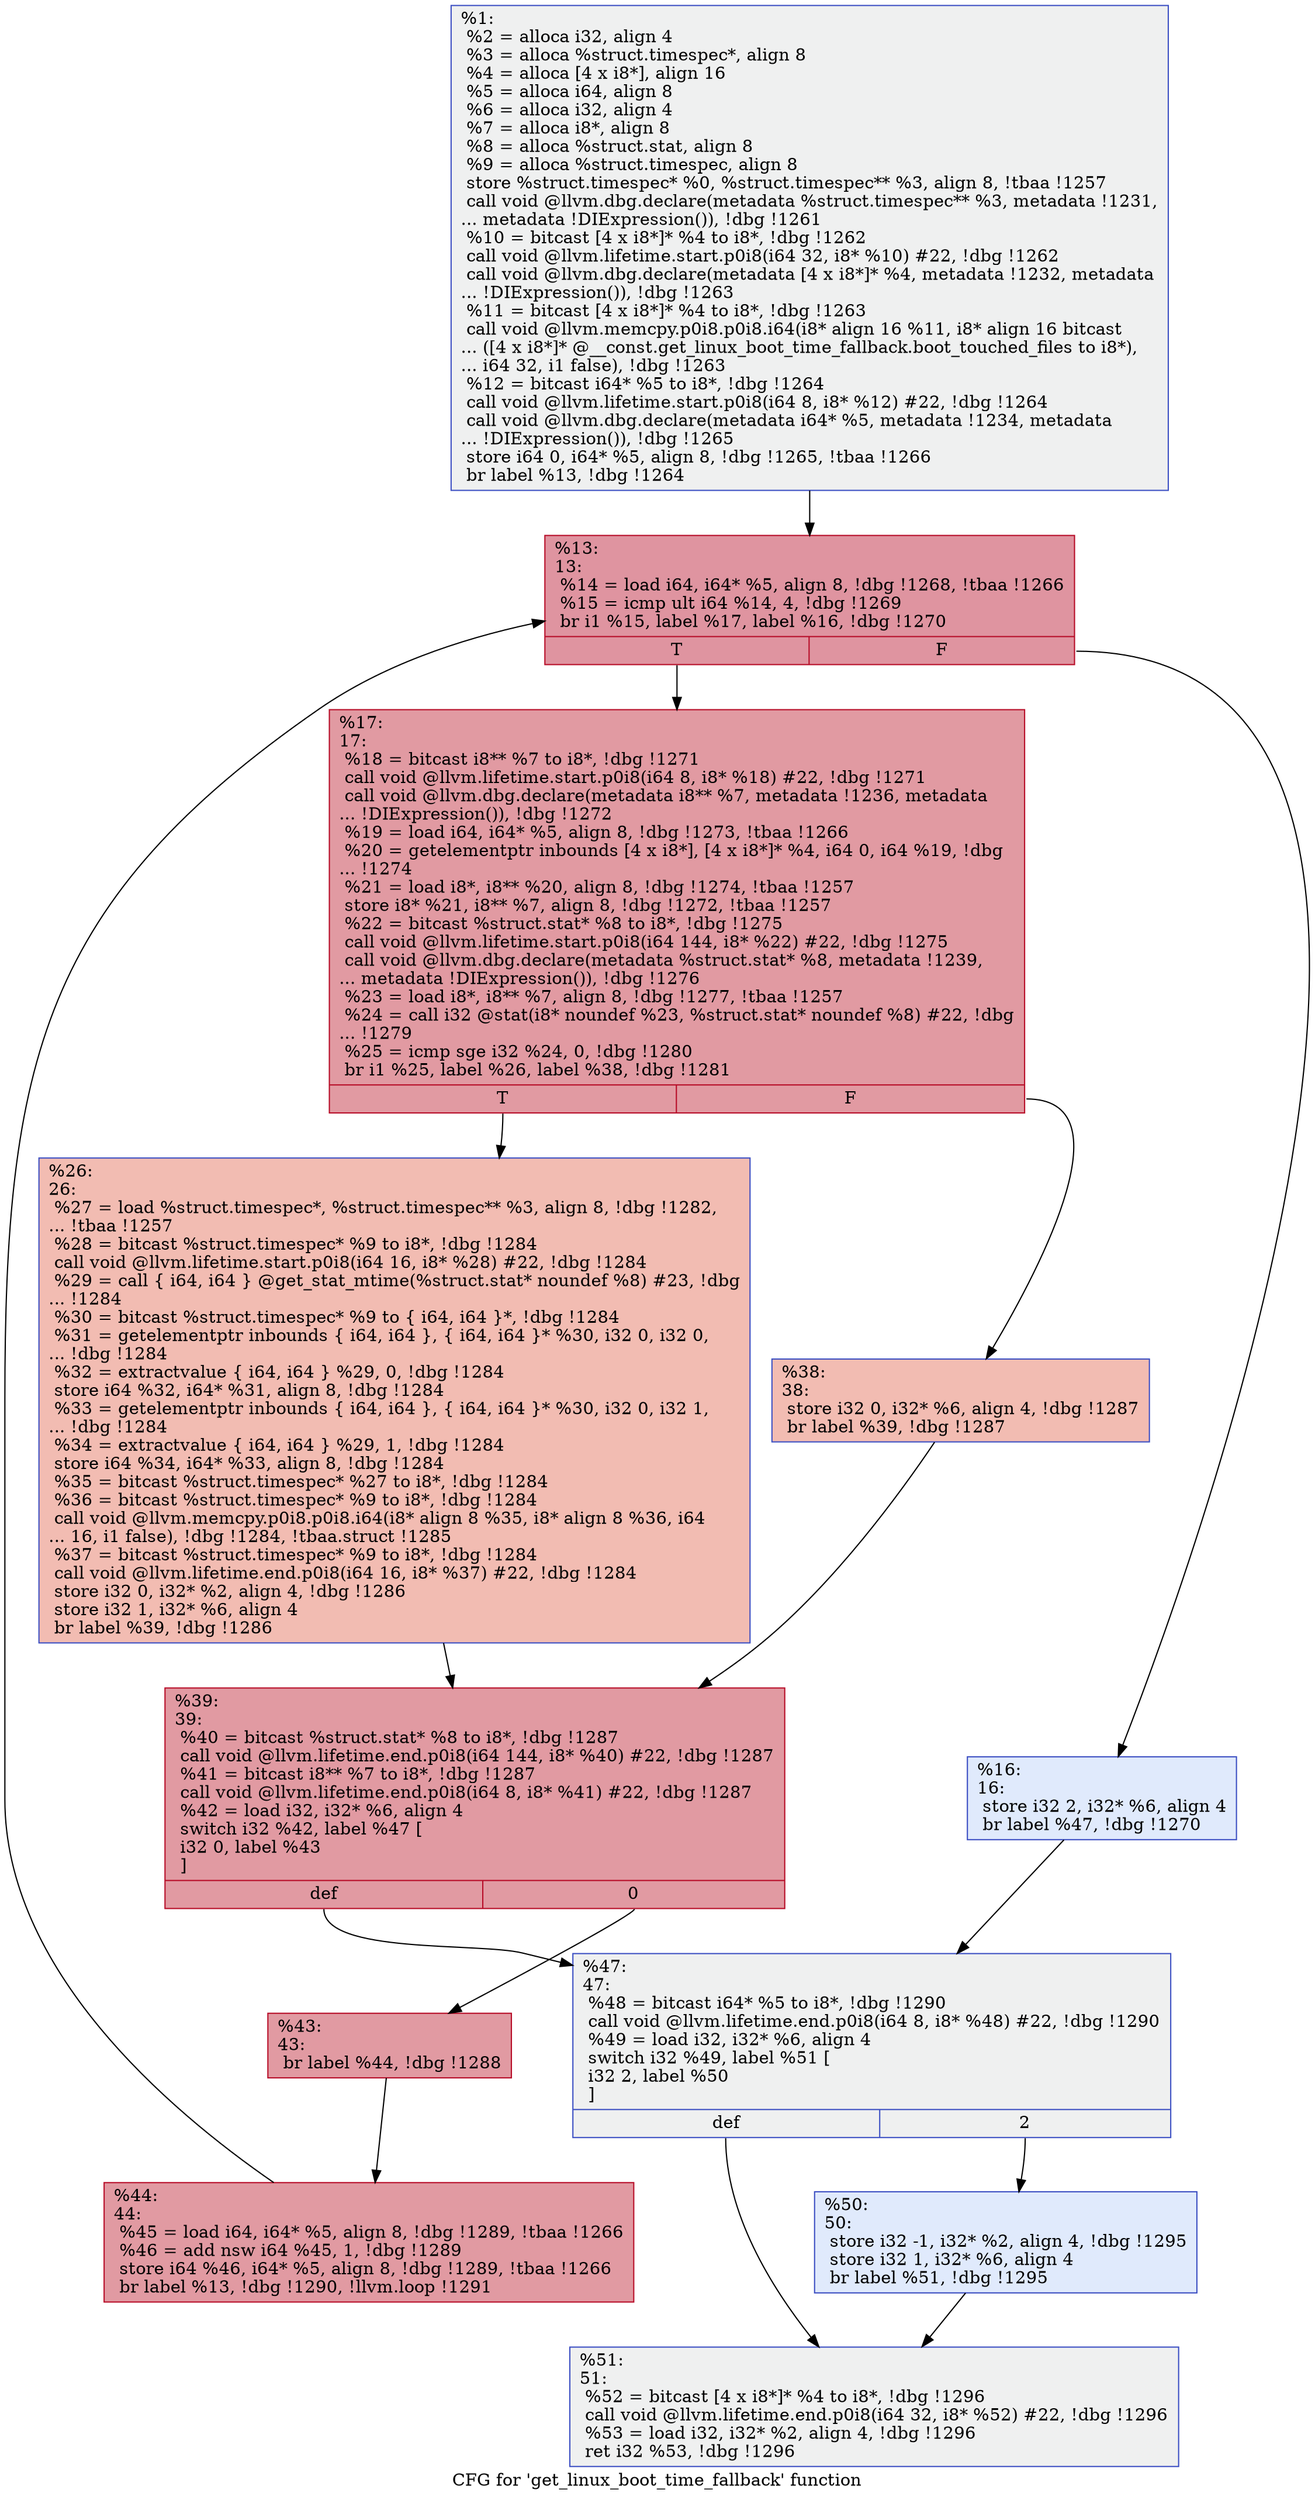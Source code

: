 digraph "CFG for 'get_linux_boot_time_fallback' function" {
	label="CFG for 'get_linux_boot_time_fallback' function";

	Node0x129be00 [shape=record,color="#3d50c3ff", style=filled, fillcolor="#dbdcde70",label="{%1:\l  %2 = alloca i32, align 4\l  %3 = alloca %struct.timespec*, align 8\l  %4 = alloca [4 x i8*], align 16\l  %5 = alloca i64, align 8\l  %6 = alloca i32, align 4\l  %7 = alloca i8*, align 8\l  %8 = alloca %struct.stat, align 8\l  %9 = alloca %struct.timespec, align 8\l  store %struct.timespec* %0, %struct.timespec** %3, align 8, !tbaa !1257\l  call void @llvm.dbg.declare(metadata %struct.timespec** %3, metadata !1231,\l... metadata !DIExpression()), !dbg !1261\l  %10 = bitcast [4 x i8*]* %4 to i8*, !dbg !1262\l  call void @llvm.lifetime.start.p0i8(i64 32, i8* %10) #22, !dbg !1262\l  call void @llvm.dbg.declare(metadata [4 x i8*]* %4, metadata !1232, metadata\l... !DIExpression()), !dbg !1263\l  %11 = bitcast [4 x i8*]* %4 to i8*, !dbg !1263\l  call void @llvm.memcpy.p0i8.p0i8.i64(i8* align 16 %11, i8* align 16 bitcast\l... ([4 x i8*]* @__const.get_linux_boot_time_fallback.boot_touched_files to i8*),\l... i64 32, i1 false), !dbg !1263\l  %12 = bitcast i64* %5 to i8*, !dbg !1264\l  call void @llvm.lifetime.start.p0i8(i64 8, i8* %12) #22, !dbg !1264\l  call void @llvm.dbg.declare(metadata i64* %5, metadata !1234, metadata\l... !DIExpression()), !dbg !1265\l  store i64 0, i64* %5, align 8, !dbg !1265, !tbaa !1266\l  br label %13, !dbg !1264\l}"];
	Node0x129be00 -> Node0x129be50;
	Node0x129be50 [shape=record,color="#b70d28ff", style=filled, fillcolor="#b70d2870",label="{%13:\l13:                                               \l  %14 = load i64, i64* %5, align 8, !dbg !1268, !tbaa !1266\l  %15 = icmp ult i64 %14, 4, !dbg !1269\l  br i1 %15, label %17, label %16, !dbg !1270\l|{<s0>T|<s1>F}}"];
	Node0x129be50:s0 -> Node0x129bef0;
	Node0x129be50:s1 -> Node0x129bea0;
	Node0x129bea0 [shape=record,color="#3d50c3ff", style=filled, fillcolor="#b9d0f970",label="{%16:\l16:                                               \l  store i32 2, i32* %6, align 4\l  br label %47, !dbg !1270\l}"];
	Node0x129bea0 -> Node0x129c0d0;
	Node0x129bef0 [shape=record,color="#b70d28ff", style=filled, fillcolor="#bb1b2c70",label="{%17:\l17:                                               \l  %18 = bitcast i8** %7 to i8*, !dbg !1271\l  call void @llvm.lifetime.start.p0i8(i64 8, i8* %18) #22, !dbg !1271\l  call void @llvm.dbg.declare(metadata i8** %7, metadata !1236, metadata\l... !DIExpression()), !dbg !1272\l  %19 = load i64, i64* %5, align 8, !dbg !1273, !tbaa !1266\l  %20 = getelementptr inbounds [4 x i8*], [4 x i8*]* %4, i64 0, i64 %19, !dbg\l... !1274\l  %21 = load i8*, i8** %20, align 8, !dbg !1274, !tbaa !1257\l  store i8* %21, i8** %7, align 8, !dbg !1272, !tbaa !1257\l  %22 = bitcast %struct.stat* %8 to i8*, !dbg !1275\l  call void @llvm.lifetime.start.p0i8(i64 144, i8* %22) #22, !dbg !1275\l  call void @llvm.dbg.declare(metadata %struct.stat* %8, metadata !1239,\l... metadata !DIExpression()), !dbg !1276\l  %23 = load i8*, i8** %7, align 8, !dbg !1277, !tbaa !1257\l  %24 = call i32 @stat(i8* noundef %23, %struct.stat* noundef %8) #22, !dbg\l... !1279\l  %25 = icmp sge i32 %24, 0, !dbg !1280\l  br i1 %25, label %26, label %38, !dbg !1281\l|{<s0>T|<s1>F}}"];
	Node0x129bef0:s0 -> Node0x129bf40;
	Node0x129bef0:s1 -> Node0x129bf90;
	Node0x129bf40 [shape=record,color="#3d50c3ff", style=filled, fillcolor="#e1675170",label="{%26:\l26:                                               \l  %27 = load %struct.timespec*, %struct.timespec** %3, align 8, !dbg !1282,\l... !tbaa !1257\l  %28 = bitcast %struct.timespec* %9 to i8*, !dbg !1284\l  call void @llvm.lifetime.start.p0i8(i64 16, i8* %28) #22, !dbg !1284\l  %29 = call \{ i64, i64 \} @get_stat_mtime(%struct.stat* noundef %8) #23, !dbg\l... !1284\l  %30 = bitcast %struct.timespec* %9 to \{ i64, i64 \}*, !dbg !1284\l  %31 = getelementptr inbounds \{ i64, i64 \}, \{ i64, i64 \}* %30, i32 0, i32 0,\l... !dbg !1284\l  %32 = extractvalue \{ i64, i64 \} %29, 0, !dbg !1284\l  store i64 %32, i64* %31, align 8, !dbg !1284\l  %33 = getelementptr inbounds \{ i64, i64 \}, \{ i64, i64 \}* %30, i32 0, i32 1,\l... !dbg !1284\l  %34 = extractvalue \{ i64, i64 \} %29, 1, !dbg !1284\l  store i64 %34, i64* %33, align 8, !dbg !1284\l  %35 = bitcast %struct.timespec* %27 to i8*, !dbg !1284\l  %36 = bitcast %struct.timespec* %9 to i8*, !dbg !1284\l  call void @llvm.memcpy.p0i8.p0i8.i64(i8* align 8 %35, i8* align 8 %36, i64\l... 16, i1 false), !dbg !1284, !tbaa.struct !1285\l  %37 = bitcast %struct.timespec* %9 to i8*, !dbg !1284\l  call void @llvm.lifetime.end.p0i8(i64 16, i8* %37) #22, !dbg !1284\l  store i32 0, i32* %2, align 4, !dbg !1286\l  store i32 1, i32* %6, align 4\l  br label %39, !dbg !1286\l}"];
	Node0x129bf40 -> Node0x129bfe0;
	Node0x129bf90 [shape=record,color="#3d50c3ff", style=filled, fillcolor="#e1675170",label="{%38:\l38:                                               \l  store i32 0, i32* %6, align 4, !dbg !1287\l  br label %39, !dbg !1287\l}"];
	Node0x129bf90 -> Node0x129bfe0;
	Node0x129bfe0 [shape=record,color="#b70d28ff", style=filled, fillcolor="#bb1b2c70",label="{%39:\l39:                                               \l  %40 = bitcast %struct.stat* %8 to i8*, !dbg !1287\l  call void @llvm.lifetime.end.p0i8(i64 144, i8* %40) #22, !dbg !1287\l  %41 = bitcast i8** %7 to i8*, !dbg !1287\l  call void @llvm.lifetime.end.p0i8(i64 8, i8* %41) #22, !dbg !1287\l  %42 = load i32, i32* %6, align 4\l  switch i32 %42, label %47 [\l    i32 0, label %43\l  ]\l|{<s0>def|<s1>0}}"];
	Node0x129bfe0:s0 -> Node0x129c0d0;
	Node0x129bfe0:s1 -> Node0x129c030;
	Node0x129c030 [shape=record,color="#b70d28ff", style=filled, fillcolor="#bb1b2c70",label="{%43:\l43:                                               \l  br label %44, !dbg !1288\l}"];
	Node0x129c030 -> Node0x129c080;
	Node0x129c080 [shape=record,color="#b70d28ff", style=filled, fillcolor="#bb1b2c70",label="{%44:\l44:                                               \l  %45 = load i64, i64* %5, align 8, !dbg !1289, !tbaa !1266\l  %46 = add nsw i64 %45, 1, !dbg !1289\l  store i64 %46, i64* %5, align 8, !dbg !1289, !tbaa !1266\l  br label %13, !dbg !1290, !llvm.loop !1291\l}"];
	Node0x129c080 -> Node0x129be50;
	Node0x129c0d0 [shape=record,color="#3d50c3ff", style=filled, fillcolor="#dbdcde70",label="{%47:\l47:                                               \l  %48 = bitcast i64* %5 to i8*, !dbg !1290\l  call void @llvm.lifetime.end.p0i8(i64 8, i8* %48) #22, !dbg !1290\l  %49 = load i32, i32* %6, align 4\l  switch i32 %49, label %51 [\l    i32 2, label %50\l  ]\l|{<s0>def|<s1>2}}"];
	Node0x129c0d0:s0 -> Node0x129c170;
	Node0x129c0d0:s1 -> Node0x129c120;
	Node0x129c120 [shape=record,color="#3d50c3ff", style=filled, fillcolor="#b9d0f970",label="{%50:\l50:                                               \l  store i32 -1, i32* %2, align 4, !dbg !1295\l  store i32 1, i32* %6, align 4\l  br label %51, !dbg !1295\l}"];
	Node0x129c120 -> Node0x129c170;
	Node0x129c170 [shape=record,color="#3d50c3ff", style=filled, fillcolor="#dbdcde70",label="{%51:\l51:                                               \l  %52 = bitcast [4 x i8*]* %4 to i8*, !dbg !1296\l  call void @llvm.lifetime.end.p0i8(i64 32, i8* %52) #22, !dbg !1296\l  %53 = load i32, i32* %2, align 4, !dbg !1296\l  ret i32 %53, !dbg !1296\l}"];
}

